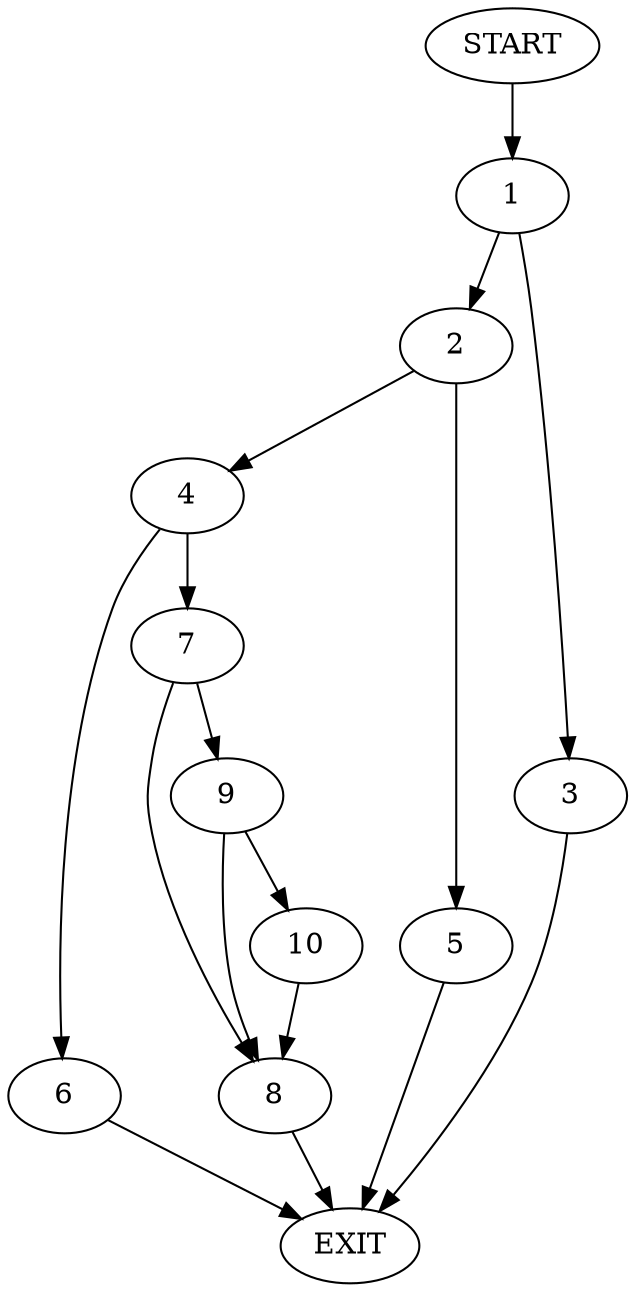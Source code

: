 digraph {
0 [label="START"]
11 [label="EXIT"]
0 -> 1
1 -> 2
1 -> 3
2 -> 4
2 -> 5
3 -> 11
5 -> 11
4 -> 6
4 -> 7
7 -> 8
7 -> 9
6 -> 11
9 -> 10
9 -> 8
8 -> 11
10 -> 8
}
